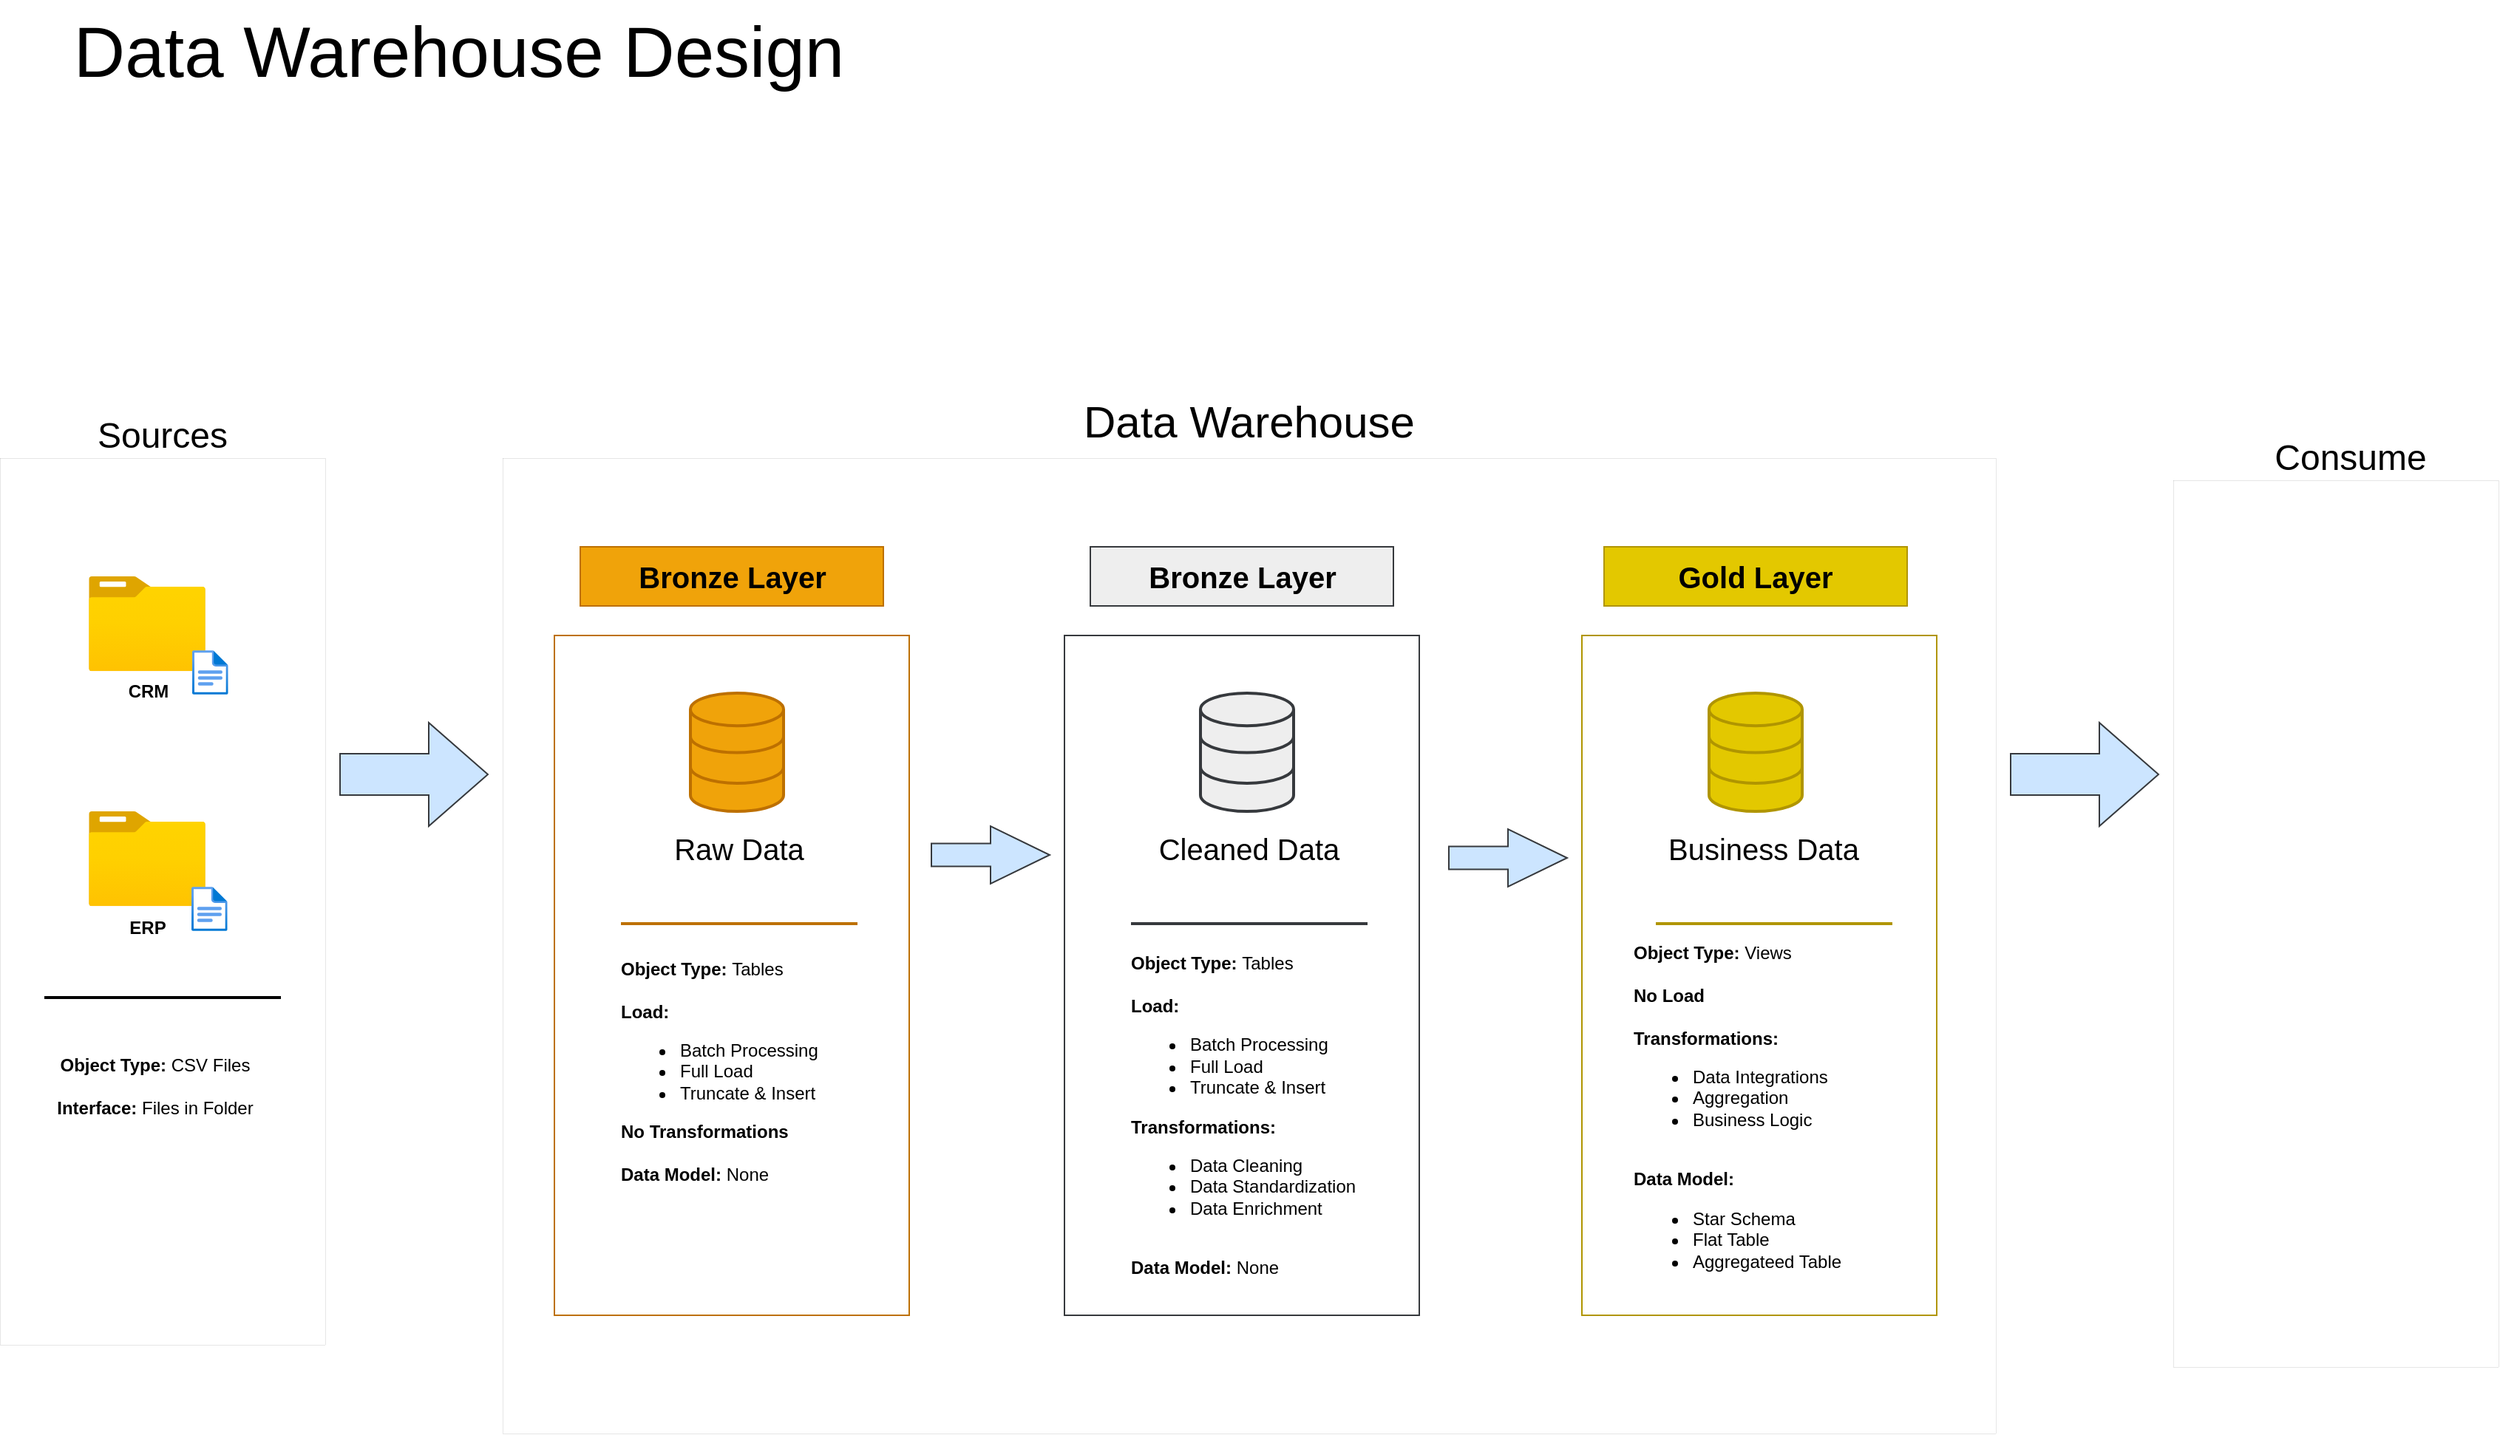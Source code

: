 <mxfile version="28.2.5">
  <diagram name="Page-1" id="eYtvRkkomkwvhGrns1-a">
    <mxGraphModel dx="3376" dy="1002" grid="1" gridSize="10" guides="1" tooltips="1" connect="1" arrows="1" fold="1" page="1" pageScale="1" pageWidth="827" pageHeight="1169" math="0" shadow="0">
      <root>
        <mxCell id="0" />
        <mxCell id="1" parent="0" />
        <mxCell id="jjnAm-VF1hOMZR23QQu--1" value="Data Warehouse Design" style="text;html=1;align=center;verticalAlign=middle;resizable=0;points=[];autosize=1;strokeColor=none;fillColor=none;strokeWidth=1;fontSize=48;" parent="1" vertex="1">
          <mxGeometry x="-810" y="50" width="540" height="70" as="geometry" />
        </mxCell>
        <mxCell id="4MOvzz3ygZhppygg5CYt-1" value="" style="rounded=0;whiteSpace=wrap;html=1;dashed=1;strokeWidth=0;" vertex="1" parent="1">
          <mxGeometry x="-850" y="360" width="220" height="600" as="geometry" />
        </mxCell>
        <mxCell id="4MOvzz3ygZhppygg5CYt-2" value="&lt;p&gt;Sources&lt;/p&gt;" style="text;html=1;align=center;verticalAlign=middle;whiteSpace=wrap;rounded=0;fontSize=24;fillColor=default;" vertex="1" parent="1">
          <mxGeometry x="-800" y="330" width="120" height="30" as="geometry" />
        </mxCell>
        <mxCell id="4MOvzz3ygZhppygg5CYt-3" value="&lt;p&gt;Data Warehouse&lt;/p&gt;" style="text;html=1;align=center;verticalAlign=middle;whiteSpace=wrap;rounded=0;fontSize=30;fillColor=default;" vertex="1" parent="1">
          <mxGeometry x="-120" y="320" width="230" height="30" as="geometry" />
        </mxCell>
        <mxCell id="4MOvzz3ygZhppygg5CYt-4" value="" style="rounded=0;whiteSpace=wrap;html=1;dashed=1;strokeWidth=0;" vertex="1" parent="1">
          <mxGeometry x="-510" y="360" width="1010" height="660" as="geometry" />
        </mxCell>
        <mxCell id="4MOvzz3ygZhppygg5CYt-6" value="&lt;p&gt;Consume&lt;/p&gt;" style="text;html=1;align=center;verticalAlign=middle;whiteSpace=wrap;rounded=0;fontSize=24;fillColor=default;" vertex="1" parent="1">
          <mxGeometry x="680" y="345" width="120" height="30" as="geometry" />
        </mxCell>
        <mxCell id="4MOvzz3ygZhppygg5CYt-7" value="Bronze Layer" style="rounded=0;whiteSpace=wrap;html=1;fontSize=20;labelBackgroundColor=none;fillColor=#f0a30a;strokeColor=#BD7000;fontStyle=1;fontColor=#000000;" vertex="1" parent="1">
          <mxGeometry x="-457.5" y="420" width="205" height="40" as="geometry" />
        </mxCell>
        <mxCell id="4MOvzz3ygZhppygg5CYt-8" value="" style="rounded=0;whiteSpace=wrap;html=1;fontSize=20;labelBackgroundColor=none;fillColor=none;strokeColor=#BD7000;fontColor=#000000;" vertex="1" parent="1">
          <mxGeometry x="-475" y="480" width="240" height="460" as="geometry" />
        </mxCell>
        <mxCell id="4MOvzz3ygZhppygg5CYt-9" value="" style="rounded=0;whiteSpace=wrap;html=1;dashed=1;strokeWidth=0;" vertex="1" parent="1">
          <mxGeometry x="620" y="375" width="220" height="600" as="geometry" />
        </mxCell>
        <mxCell id="4MOvzz3ygZhppygg5CYt-15" value="&lt;b&gt;CRM&lt;/b&gt;" style="image;aspect=fixed;html=1;points=[];align=center;fontSize=12;image=img/lib/azure2/general/Folder_Blank.svg;" vertex="1" parent="1">
          <mxGeometry x="-790" y="440" width="79" height="64.12" as="geometry" />
        </mxCell>
        <mxCell id="4MOvzz3ygZhppygg5CYt-16" value="" style="image;aspect=fixed;html=1;points=[];align=center;fontSize=12;image=img/lib/azure2/general/File.svg;" vertex="1" parent="1">
          <mxGeometry x="-720" y="490" width="24.35" height="30" as="geometry" />
        </mxCell>
        <mxCell id="4MOvzz3ygZhppygg5CYt-17" value="" style="image;aspect=fixed;html=1;points=[];align=center;fontSize=12;image=img/lib/azure2/general/Folder_Blank.svg;" vertex="1" parent="1">
          <mxGeometry x="-790" y="599" width="79" height="64.12" as="geometry" />
        </mxCell>
        <mxCell id="4MOvzz3ygZhppygg5CYt-18" value="" style="image;aspect=fixed;html=1;points=[];align=center;fontSize=12;image=img/lib/azure2/general/File.svg;" vertex="1" parent="1">
          <mxGeometry x="-720.5" y="650" width="24.35" height="30" as="geometry" />
        </mxCell>
        <mxCell id="4MOvzz3ygZhppygg5CYt-19" value="&lt;b&gt;ERP&lt;/b&gt;" style="text;html=1;align=center;verticalAlign=middle;whiteSpace=wrap;rounded=0;" vertex="1" parent="1">
          <mxGeometry x="-780.5" y="663.12" width="60" height="30" as="geometry" />
        </mxCell>
        <mxCell id="4MOvzz3ygZhppygg5CYt-21" value="&lt;b&gt;Object Type:&lt;/b&gt; CSV Files&lt;div&gt;&lt;br&gt;&lt;div&gt;&lt;b&gt;Interface:&lt;/b&gt; Files in Folder&lt;/div&gt;&lt;/div&gt;" style="text;html=1;align=center;verticalAlign=middle;whiteSpace=wrap;rounded=0;" vertex="1" parent="1">
          <mxGeometry x="-820" y="770" width="150" height="30" as="geometry" />
        </mxCell>
        <mxCell id="4MOvzz3ygZhppygg5CYt-23" value="" style="html=1;verticalLabelPosition=bottom;align=center;labelBackgroundColor=#ffffff;verticalAlign=top;strokeWidth=2;strokeColor=#BD7000;shadow=0;dashed=0;shape=mxgraph.ios7.icons.data;fillColor=#f0a30a;fontColor=#000000;" vertex="1" parent="1">
          <mxGeometry x="-383" y="519" width="63" height="80" as="geometry" />
        </mxCell>
        <mxCell id="4MOvzz3ygZhppygg5CYt-33" value="" style="html=1;shadow=0;dashed=0;align=center;verticalAlign=middle;shape=mxgraph.arrows2.arrow;dy=0.6;dx=40;notch=0;fillColor=#cce5ff;strokeColor=#36393d;" vertex="1" parent="1">
          <mxGeometry x="-620.0" y="539.0" width="100" height="70" as="geometry" />
        </mxCell>
        <mxCell id="4MOvzz3ygZhppygg5CYt-34" value="" style="html=1;shadow=0;dashed=0;align=center;verticalAlign=middle;shape=mxgraph.arrows2.arrow;dy=0.6;dx=40;notch=0;fillColor=#cce5ff;strokeColor=#36393d;" vertex="1" parent="1">
          <mxGeometry x="510.0" y="539.0" width="100" height="70" as="geometry" />
        </mxCell>
        <mxCell id="4MOvzz3ygZhppygg5CYt-37" value="" style="html=1;shadow=0;dashed=0;align=center;verticalAlign=middle;shape=mxgraph.arrows2.arrow;dy=0.6;dx=40;notch=0;fillColor=#cce5ff;strokeColor=#36393d;" vertex="1" parent="1">
          <mxGeometry x="-220" y="609" width="80" height="39" as="geometry" />
        </mxCell>
        <mxCell id="4MOvzz3ygZhppygg5CYt-38" value="Raw Data" style="text;html=1;align=center;verticalAlign=middle;whiteSpace=wrap;rounded=0;fontSize=20;" vertex="1" parent="1">
          <mxGeometry x="-405" y="609" width="110" height="30" as="geometry" />
        </mxCell>
        <mxCell id="4MOvzz3ygZhppygg5CYt-55" value="" style="line;strokeWidth=2;html=1;" vertex="1" parent="1">
          <mxGeometry x="-820" y="720" width="160" height="10" as="geometry" />
        </mxCell>
        <mxCell id="4MOvzz3ygZhppygg5CYt-57" value="" style="line;strokeWidth=2;html=1;fillColor=#f0a30a;fontColor=#000000;strokeColor=#BD7000;" vertex="1" parent="1">
          <mxGeometry x="-430" y="670" width="160" height="10" as="geometry" />
        </mxCell>
        <mxCell id="4MOvzz3ygZhppygg5CYt-58" value="&lt;b&gt;Object Type:&lt;/b&gt;&amp;nbsp;Tables&lt;div&gt;&lt;br&gt;&lt;div&gt;&lt;b&gt;Load:&lt;/b&gt;&lt;/div&gt;&lt;/div&gt;&lt;div&gt;&lt;ul&gt;&lt;li&gt;Batch Processing&lt;/li&gt;&lt;li&gt;Full Load&lt;/li&gt;&lt;li&gt;Truncate &amp;amp; Insert&lt;/li&gt;&lt;/ul&gt;&lt;b&gt;No Transformations&lt;/b&gt;&lt;/div&gt;&lt;div&gt;&lt;br&gt;&lt;/div&gt;&lt;div&gt;&lt;b&gt;Data Model:&lt;/b&gt; None&lt;/div&gt;" style="text;html=1;align=left;verticalAlign=middle;whiteSpace=wrap;rounded=0;spacing=0;" vertex="1" parent="1">
          <mxGeometry x="-430" y="730" width="140" height="90" as="geometry" />
        </mxCell>
        <mxCell id="4MOvzz3ygZhppygg5CYt-59" value="Bronze Layer" style="rounded=0;whiteSpace=wrap;html=1;fontSize=20;labelBackgroundColor=none;fillColor=#eeeeee;strokeColor=#36393d;fontStyle=1;" vertex="1" parent="1">
          <mxGeometry x="-112.5" y="420" width="205" height="40" as="geometry" />
        </mxCell>
        <mxCell id="4MOvzz3ygZhppygg5CYt-60" value="" style="rounded=0;whiteSpace=wrap;html=1;fontSize=20;labelBackgroundColor=none;fillColor=none;strokeColor=#36393d;" vertex="1" parent="1">
          <mxGeometry x="-130" y="480" width="240" height="460" as="geometry" />
        </mxCell>
        <mxCell id="4MOvzz3ygZhppygg5CYt-61" value="" style="html=1;verticalLabelPosition=bottom;align=center;labelBackgroundColor=#ffffff;verticalAlign=top;strokeWidth=2;strokeColor=#36393d;shadow=0;dashed=0;shape=mxgraph.ios7.icons.data;fillColor=#eeeeee;" vertex="1" parent="1">
          <mxGeometry x="-38" y="519" width="63" height="80" as="geometry" />
        </mxCell>
        <mxCell id="4MOvzz3ygZhppygg5CYt-62" value="" style="line;strokeWidth=2;html=1;fillColor=#eeeeee;strokeColor=#36393d;" vertex="1" parent="1">
          <mxGeometry x="-85" y="670" width="160" height="10" as="geometry" />
        </mxCell>
        <mxCell id="4MOvzz3ygZhppygg5CYt-63" value="&lt;b&gt;Object Type:&lt;/b&gt;&amp;nbsp;Tables&lt;div&gt;&lt;br&gt;&lt;div&gt;&lt;b&gt;Load:&lt;/b&gt;&lt;/div&gt;&lt;/div&gt;&lt;div&gt;&lt;ul&gt;&lt;li&gt;Batch Processing&lt;/li&gt;&lt;li&gt;Full Load&lt;/li&gt;&lt;li&gt;Truncate &amp;amp; Insert&lt;/li&gt;&lt;/ul&gt;&lt;b&gt;Transformations:&lt;/b&gt;&lt;/div&gt;&lt;div&gt;&lt;ul&gt;&lt;li&gt;Data Cleaning&lt;/li&gt;&lt;li&gt;Data Standardization&lt;/li&gt;&lt;li&gt;Data Enrichment&lt;/li&gt;&lt;/ul&gt;&lt;/div&gt;&lt;div&gt;&lt;br&gt;&lt;/div&gt;&lt;div&gt;&lt;b&gt;Data Model:&lt;/b&gt; None&lt;/div&gt;" style="text;html=1;align=left;verticalAlign=middle;whiteSpace=wrap;rounded=0;spacing=0;" vertex="1" parent="1">
          <mxGeometry x="-85" y="760" width="175" height="90" as="geometry" />
        </mxCell>
        <mxCell id="4MOvzz3ygZhppygg5CYt-64" value="Cleaned Data" style="text;html=1;align=center;verticalAlign=middle;whiteSpace=wrap;rounded=0;fontSize=20;" vertex="1" parent="1">
          <mxGeometry x="-70" y="609" width="130" height="30" as="geometry" />
        </mxCell>
        <mxCell id="4MOvzz3ygZhppygg5CYt-65" value="Gold Layer" style="rounded=0;whiteSpace=wrap;html=1;fontSize=20;labelBackgroundColor=none;fillColor=#e3c800;strokeColor=#B09500;fontStyle=1;fontColor=#000000;" vertex="1" parent="1">
          <mxGeometry x="235" y="420" width="205" height="40" as="geometry" />
        </mxCell>
        <mxCell id="4MOvzz3ygZhppygg5CYt-66" value="" style="rounded=0;whiteSpace=wrap;html=1;fontSize=20;labelBackgroundColor=none;fillColor=none;strokeColor=#B09500;fontColor=#000000;" vertex="1" parent="1">
          <mxGeometry x="220" y="480" width="240" height="460" as="geometry" />
        </mxCell>
        <mxCell id="4MOvzz3ygZhppygg5CYt-67" value="" style="html=1;verticalLabelPosition=bottom;align=center;labelBackgroundColor=#ffffff;verticalAlign=top;strokeWidth=2;strokeColor=#B09500;shadow=0;dashed=0;shape=mxgraph.ios7.icons.data;fillColor=#e3c800;fontColor=#000000;" vertex="1" parent="1">
          <mxGeometry x="306" y="519" width="63" height="80" as="geometry" />
        </mxCell>
        <mxCell id="4MOvzz3ygZhppygg5CYt-68" value="Business Data" style="text;html=1;align=center;verticalAlign=middle;whiteSpace=wrap;rounded=0;fontSize=20;" vertex="1" parent="1">
          <mxGeometry x="272.5" y="609" width="140" height="30" as="geometry" />
        </mxCell>
        <mxCell id="4MOvzz3ygZhppygg5CYt-69" value="" style="line;strokeWidth=2;html=1;fillColor=#e3c800;strokeColor=#B09500;fontColor=#000000;" vertex="1" parent="1">
          <mxGeometry x="270" y="670" width="160" height="10" as="geometry" />
        </mxCell>
        <mxCell id="4MOvzz3ygZhppygg5CYt-70" value="&lt;b&gt;Object Type:&lt;/b&gt;&amp;nbsp;Views&lt;div&gt;&lt;br&gt;&lt;div&gt;&lt;b&gt;No Load&lt;/b&gt;&lt;/div&gt;&lt;/div&gt;&lt;div&gt;&lt;b&gt;&lt;br&gt;&lt;/b&gt;&lt;/div&gt;&lt;div&gt;&lt;b&gt;Transformations:&lt;/b&gt;&lt;/div&gt;&lt;div&gt;&lt;ul&gt;&lt;li&gt;Data Integrations&lt;/li&gt;&lt;li&gt;Aggregation&lt;/li&gt;&lt;li&gt;Business Logic&lt;/li&gt;&lt;/ul&gt;&lt;/div&gt;&lt;div&gt;&lt;br&gt;&lt;/div&gt;&lt;div&gt;&lt;b&gt;Data Model:&lt;/b&gt;&amp;nbsp;&lt;/div&gt;&lt;div&gt;&lt;ul&gt;&lt;li&gt;Star Schema&lt;/li&gt;&lt;li&gt;Flat Table&lt;/li&gt;&lt;li&gt;Aggregateed Table&lt;/li&gt;&lt;/ul&gt;&lt;/div&gt;" style="text;html=1;align=left;verticalAlign=middle;whiteSpace=wrap;rounded=0;spacing=0;" vertex="1" parent="1">
          <mxGeometry x="255" y="760" width="175" height="90" as="geometry" />
        </mxCell>
        <mxCell id="4MOvzz3ygZhppygg5CYt-73" value="" style="html=1;shadow=0;dashed=0;align=center;verticalAlign=middle;shape=mxgraph.arrows2.arrow;dy=0.6;dx=40;notch=0;fillColor=#cce5ff;strokeColor=#36393d;" vertex="1" parent="1">
          <mxGeometry x="130" y="611" width="80" height="39" as="geometry" />
        </mxCell>
      </root>
    </mxGraphModel>
  </diagram>
</mxfile>
